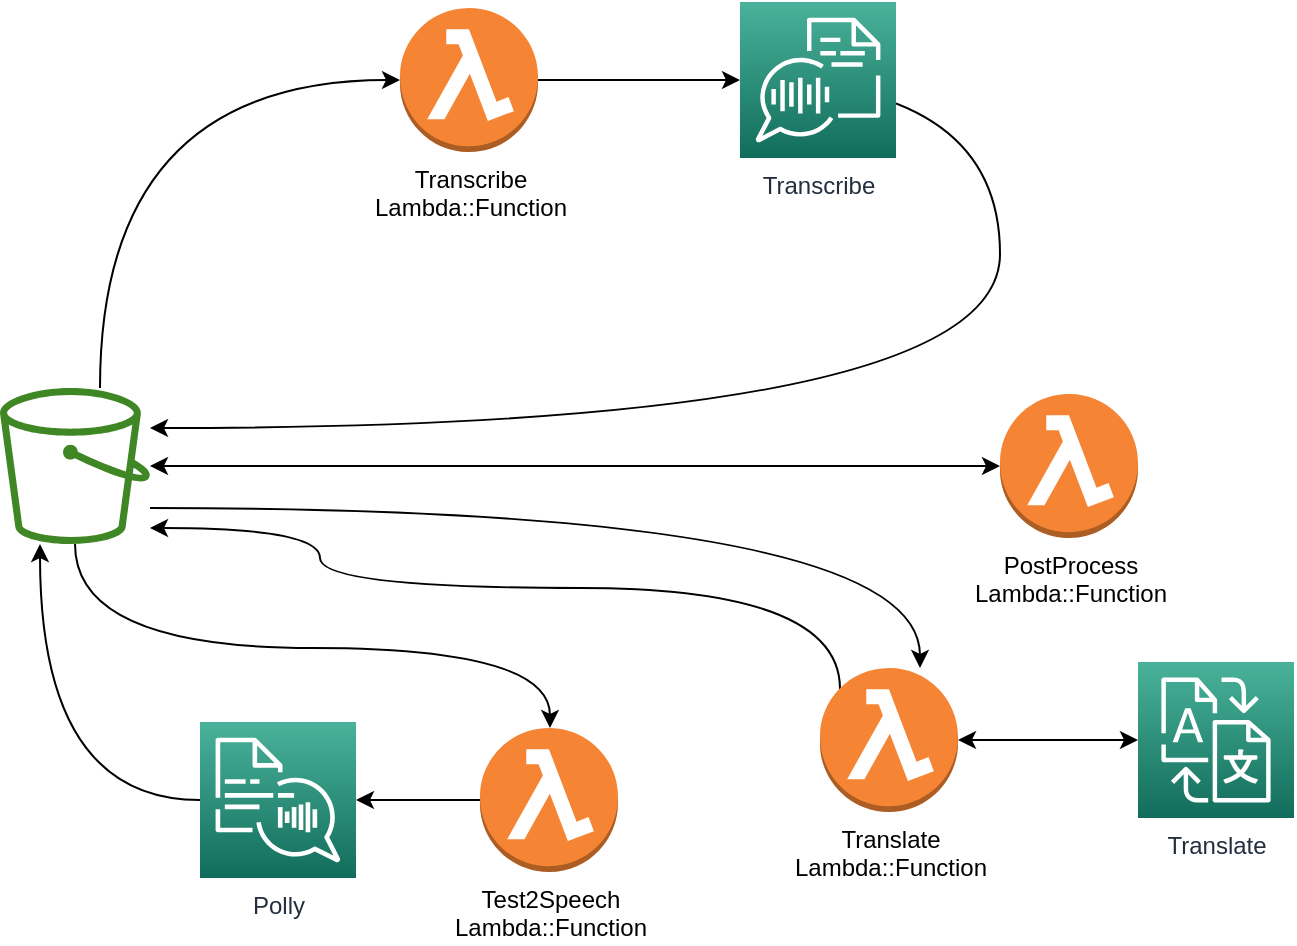 <mxfile version="21.6.5" type="device">
  <diagram name="Page-1" id="xVfKJTF_y-_DVoiu0gmK">
    <mxGraphModel dx="1026" dy="1912" grid="1" gridSize="10" guides="1" tooltips="1" connect="1" arrows="1" fold="1" page="1" pageScale="1" pageWidth="827" pageHeight="1169" math="0" shadow="0">
      <root>
        <mxCell id="0" />
        <mxCell id="1" parent="0" />
        <mxCell id="AOGkiy_fdFvvolxUNDBI-3" style="edgeStyle=orthogonalEdgeStyle;orthogonalLoop=1;jettySize=auto;html=1;curved=1;" edge="1" parent="1" source="AOGkiy_fdFvvolxUNDBI-1" target="AOGkiy_fdFvvolxUNDBI-2">
          <mxGeometry relative="1" as="geometry">
            <Array as="points">
              <mxPoint x="170" y="-84" />
            </Array>
          </mxGeometry>
        </mxCell>
        <mxCell id="AOGkiy_fdFvvolxUNDBI-10" style="edgeStyle=orthogonalEdgeStyle;rounded=0;orthogonalLoop=1;jettySize=auto;html=1;startArrow=classic;startFill=1;" edge="1" parent="1" source="AOGkiy_fdFvvolxUNDBI-1" target="AOGkiy_fdFvvolxUNDBI-9">
          <mxGeometry relative="1" as="geometry" />
        </mxCell>
        <mxCell id="AOGkiy_fdFvvolxUNDBI-14" style="edgeStyle=orthogonalEdgeStyle;rounded=0;orthogonalLoop=1;jettySize=auto;html=1;entryX=0.5;entryY=0;entryDx=0;entryDy=0;entryPerimeter=0;strokeColor=none;" edge="1" parent="1" source="AOGkiy_fdFvvolxUNDBI-1" target="AOGkiy_fdFvvolxUNDBI-13">
          <mxGeometry relative="1" as="geometry" />
        </mxCell>
        <mxCell id="AOGkiy_fdFvvolxUNDBI-15" style="edgeStyle=orthogonalEdgeStyle;orthogonalLoop=1;jettySize=auto;html=1;curved=1;" edge="1" parent="1" source="AOGkiy_fdFvvolxUNDBI-1" target="AOGkiy_fdFvvolxUNDBI-13">
          <mxGeometry relative="1" as="geometry">
            <Array as="points">
              <mxPoint x="580" y="130" />
            </Array>
          </mxGeometry>
        </mxCell>
        <mxCell id="AOGkiy_fdFvvolxUNDBI-20" style="edgeStyle=orthogonalEdgeStyle;orthogonalLoop=1;jettySize=auto;html=1;curved=1;" edge="1" parent="1" source="AOGkiy_fdFvvolxUNDBI-1" target="AOGkiy_fdFvvolxUNDBI-19">
          <mxGeometry relative="1" as="geometry">
            <Array as="points">
              <mxPoint x="158" y="200" />
              <mxPoint x="395" y="200" />
            </Array>
          </mxGeometry>
        </mxCell>
        <mxCell id="AOGkiy_fdFvvolxUNDBI-1" value="" style="sketch=0;outlineConnect=0;fontColor=#232F3E;gradientColor=none;fillColor=#3F8624;strokeColor=none;dashed=0;verticalLabelPosition=bottom;verticalAlign=top;align=center;html=1;fontSize=12;fontStyle=0;aspect=fixed;pointerEvents=1;shape=mxgraph.aws4.bucket;" vertex="1" parent="1">
          <mxGeometry x="120" y="70" width="75" height="78" as="geometry" />
        </mxCell>
        <mxCell id="AOGkiy_fdFvvolxUNDBI-5" style="edgeStyle=orthogonalEdgeStyle;orthogonalLoop=1;jettySize=auto;html=1;curved=1;exitX=0;exitY=0.5;exitDx=0;exitDy=0;exitPerimeter=0;" edge="1" parent="1" source="AOGkiy_fdFvvolxUNDBI-7" target="AOGkiy_fdFvvolxUNDBI-1">
          <mxGeometry relative="1" as="geometry">
            <Array as="points">
              <mxPoint x="620" y="-84" />
              <mxPoint x="620" y="90" />
            </Array>
          </mxGeometry>
        </mxCell>
        <mxCell id="AOGkiy_fdFvvolxUNDBI-8" style="edgeStyle=orthogonalEdgeStyle;orthogonalLoop=1;jettySize=auto;html=1;curved=1;" edge="1" parent="1" source="AOGkiy_fdFvvolxUNDBI-2" target="AOGkiy_fdFvvolxUNDBI-7">
          <mxGeometry relative="1" as="geometry" />
        </mxCell>
        <mxCell id="AOGkiy_fdFvvolxUNDBI-2" value="Transcribe&lt;br&gt;Lambda::Function" style="outlineConnect=0;dashed=0;verticalLabelPosition=bottom;verticalAlign=top;align=center;html=1;shape=mxgraph.aws3.lambda_function;fillColor=#F58534;gradientColor=none;" vertex="1" parent="1">
          <mxGeometry x="320" y="-120" width="69" height="72" as="geometry" />
        </mxCell>
        <mxCell id="AOGkiy_fdFvvolxUNDBI-7" value="Transcribe" style="sketch=0;points=[[0,0,0],[0.25,0,0],[0.5,0,0],[0.75,0,0],[1,0,0],[0,1,0],[0.25,1,0],[0.5,1,0],[0.75,1,0],[1,1,0],[0,0.25,0],[0,0.5,0],[0,0.75,0],[1,0.25,0],[1,0.5,0],[1,0.75,0]];outlineConnect=0;fontColor=#232F3E;gradientColor=#4AB29A;gradientDirection=north;fillColor=#116D5B;strokeColor=#ffffff;dashed=0;verticalLabelPosition=bottom;verticalAlign=top;align=center;html=1;fontSize=12;fontStyle=0;aspect=fixed;shape=mxgraph.aws4.resourceIcon;resIcon=mxgraph.aws4.transcribe;" vertex="1" parent="1">
          <mxGeometry x="490" y="-123" width="78" height="78" as="geometry" />
        </mxCell>
        <mxCell id="AOGkiy_fdFvvolxUNDBI-9" value="PostProcess&lt;br&gt;Lambda::Function" style="outlineConnect=0;dashed=0;verticalLabelPosition=bottom;verticalAlign=top;align=center;html=1;shape=mxgraph.aws3.lambda_function;fillColor=#F58534;gradientColor=none;" vertex="1" parent="1">
          <mxGeometry x="620" y="73" width="69" height="72" as="geometry" />
        </mxCell>
        <mxCell id="AOGkiy_fdFvvolxUNDBI-17" style="edgeStyle=orthogonalEdgeStyle;rounded=0;orthogonalLoop=1;jettySize=auto;html=1;startArrow=classic;startFill=1;" edge="1" parent="1" source="AOGkiy_fdFvvolxUNDBI-13" target="AOGkiy_fdFvvolxUNDBI-16">
          <mxGeometry relative="1" as="geometry" />
        </mxCell>
        <mxCell id="AOGkiy_fdFvvolxUNDBI-18" style="edgeStyle=orthogonalEdgeStyle;orthogonalLoop=1;jettySize=auto;html=1;curved=1;exitX=0.145;exitY=0.145;exitDx=0;exitDy=0;exitPerimeter=0;" edge="1" parent="1" source="AOGkiy_fdFvvolxUNDBI-13" target="AOGkiy_fdFvvolxUNDBI-1">
          <mxGeometry relative="1" as="geometry">
            <Array as="points">
              <mxPoint x="540" y="170" />
              <mxPoint x="280" y="170" />
              <mxPoint x="280" y="140" />
            </Array>
          </mxGeometry>
        </mxCell>
        <mxCell id="AOGkiy_fdFvvolxUNDBI-13" value="Translate&lt;br&gt;Lambda::Function" style="outlineConnect=0;dashed=0;verticalLabelPosition=bottom;verticalAlign=top;align=center;html=1;shape=mxgraph.aws3.lambda_function;fillColor=#F58534;gradientColor=none;" vertex="1" parent="1">
          <mxGeometry x="530" y="210" width="69" height="72" as="geometry" />
        </mxCell>
        <mxCell id="AOGkiy_fdFvvolxUNDBI-16" value="Translate" style="sketch=0;points=[[0,0,0],[0.25,0,0],[0.5,0,0],[0.75,0,0],[1,0,0],[0,1,0],[0.25,1,0],[0.5,1,0],[0.75,1,0],[1,1,0],[0,0.25,0],[0,0.5,0],[0,0.75,0],[1,0.25,0],[1,0.5,0],[1,0.75,0]];outlineConnect=0;fontColor=#232F3E;gradientColor=#4AB29A;gradientDirection=north;fillColor=#116D5B;strokeColor=#ffffff;dashed=0;verticalLabelPosition=bottom;verticalAlign=top;align=center;html=1;fontSize=12;fontStyle=0;aspect=fixed;shape=mxgraph.aws4.resourceIcon;resIcon=mxgraph.aws4.translate;" vertex="1" parent="1">
          <mxGeometry x="689" y="207" width="78" height="78" as="geometry" />
        </mxCell>
        <mxCell id="AOGkiy_fdFvvolxUNDBI-22" style="edgeStyle=orthogonalEdgeStyle;rounded=0;orthogonalLoop=1;jettySize=auto;html=1;" edge="1" parent="1" source="AOGkiy_fdFvvolxUNDBI-19" target="AOGkiy_fdFvvolxUNDBI-21">
          <mxGeometry relative="1" as="geometry" />
        </mxCell>
        <mxCell id="AOGkiy_fdFvvolxUNDBI-19" value="Test2Speech&lt;br&gt;Lambda::Function" style="outlineConnect=0;dashed=0;verticalLabelPosition=bottom;verticalAlign=top;align=center;html=1;shape=mxgraph.aws3.lambda_function;fillColor=#F58534;gradientColor=none;" vertex="1" parent="1">
          <mxGeometry x="360" y="240" width="69" height="72" as="geometry" />
        </mxCell>
        <mxCell id="AOGkiy_fdFvvolxUNDBI-23" style="edgeStyle=orthogonalEdgeStyle;orthogonalLoop=1;jettySize=auto;html=1;curved=1;" edge="1" parent="1" source="AOGkiy_fdFvvolxUNDBI-21" target="AOGkiy_fdFvvolxUNDBI-1">
          <mxGeometry relative="1" as="geometry">
            <Array as="points">
              <mxPoint x="140" y="276" />
            </Array>
          </mxGeometry>
        </mxCell>
        <mxCell id="AOGkiy_fdFvvolxUNDBI-21" value="Polly" style="sketch=0;points=[[0,0,0],[0.25,0,0],[0.5,0,0],[0.75,0,0],[1,0,0],[0,1,0],[0.25,1,0],[0.5,1,0],[0.75,1,0],[1,1,0],[0,0.25,0],[0,0.5,0],[0,0.75,0],[1,0.25,0],[1,0.5,0],[1,0.75,0]];outlineConnect=0;fontColor=#232F3E;gradientColor=#4AB29A;gradientDirection=north;fillColor=#116D5B;strokeColor=#ffffff;dashed=0;verticalLabelPosition=bottom;verticalAlign=top;align=center;html=1;fontSize=12;fontStyle=0;aspect=fixed;shape=mxgraph.aws4.resourceIcon;resIcon=mxgraph.aws4.polly;" vertex="1" parent="1">
          <mxGeometry x="220" y="237" width="78" height="78" as="geometry" />
        </mxCell>
      </root>
    </mxGraphModel>
  </diagram>
</mxfile>

